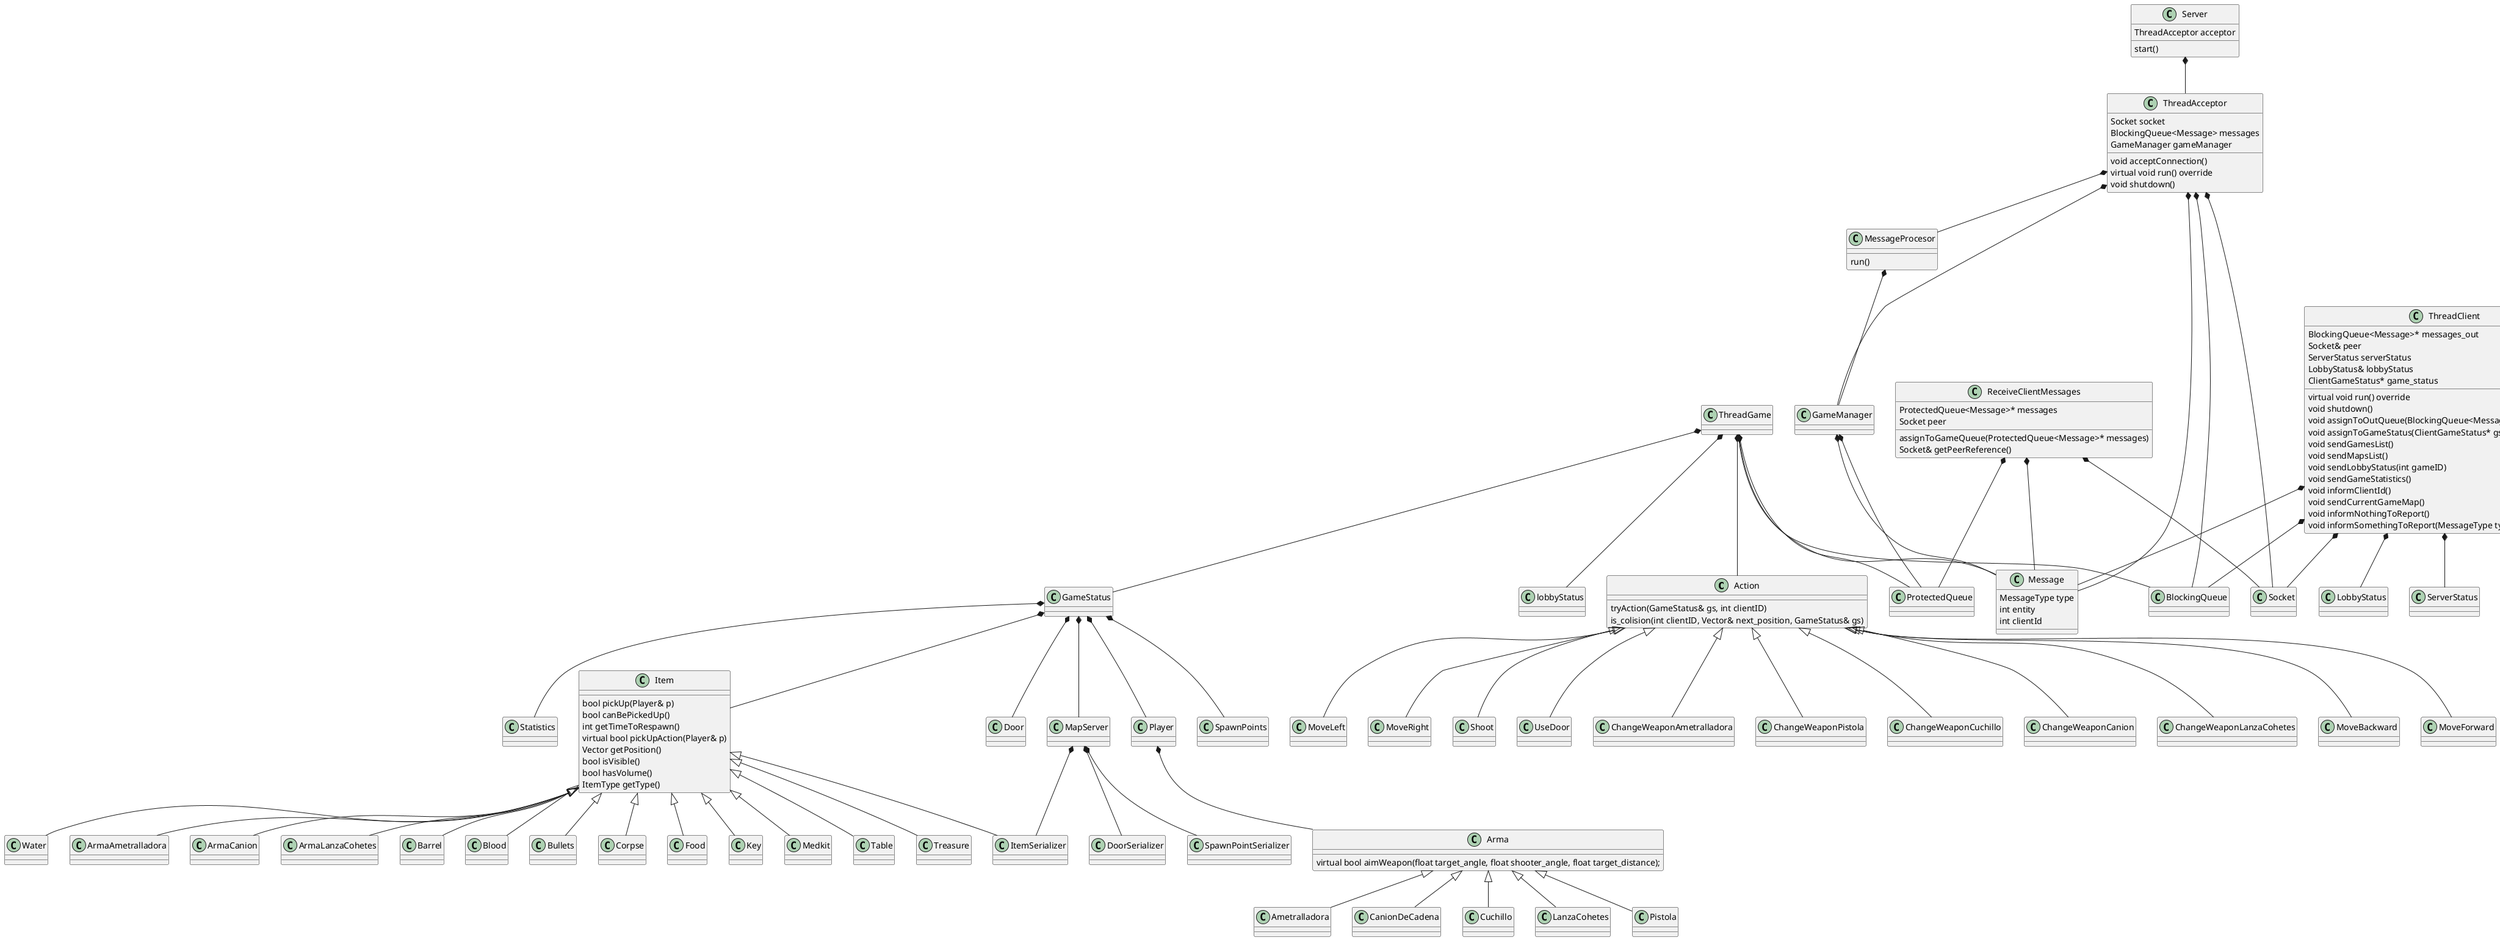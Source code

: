 @startuml uml

class Action
class ChangeWeaponAmetralladora
class ChangeWeaponPistola
class ChangeWeaponCuchillo
class ChangeWeaponCanion
class ChangeWeaponLanzaCohetes
class MoveBackward
class MoveForward
class MoveLeft
class MoveRight
class Shoot 
class UseDoor 

class Message 
class ReceiveClientMessages
class ThreadAcceptor 
class ThreadClient 
class MessageProcesor

class ClientGameStatus
class Door 
class DoorSerializer
class SpawnPointSerializer
class GameManager
class GameStatus
class LobbyStatus
class MapServer
class Player
class ServerStatus
class SpawnPoints
class Statistics
class ThreadGame

class Item 
class ArmaAmetralladora
class ArmaCanion
class ArmaLanzaCohetes
class Barrel
class Blood
class Bullets
class Corpse 
class Food 
class Key 
class Medkit
class Table 
class Treasure
class Water
class ItemSerializer

class Arma 
class Ametralladora 
class CanionDeCadena
class Cuchillo 
class LanzaCohetes 
class Pistola 

class Server

MessageProcesor : run()

Server : ThreadAcceptor acceptor
Server : start()

Item : 	bool pickUp(Player& p)
Item : 	bool canBePickedUp()
Item : 	int getTimeToRespawn()
Item : 	virtual bool pickUpAction(Player& p)
Item : 	Vector getPosition()
Item : 	bool isVisible()
Item : 	bool hasVolume()
Item : 	ItemType getType()

Arma : 	virtual bool aimWeapon(float target_angle, float shooter_angle, float target_distance);

Action : tryAction(GameStatus& gs, int clientID)
Action : is_colision(int clientID, Vector& next_position, GameStatus& gs)

Message : MessageType type
Message : int entity
Message : int clientId

ReceiveClientMessages : ProtectedQueue<Message>* messages
ReceiveClientMessages : Socket peer
ReceiveClientMessages : assignToGameQueue(ProtectedQueue<Message>* messages)
ReceiveClientMessages : Socket& getPeerReference()

ThreadAcceptor : Socket socket
ThreadAcceptor : BlockingQueue<Message> messages
ThreadAcceptor : GameManager gameManager
ThreadAcceptor : void acceptConnection()
ThreadAcceptor : virtual void run() override
ThreadAcceptor : void shutdown()

ThreadClient : BlockingQueue<Message>* messages_out
ThreadClient : Socket& peer
ThreadClient : ServerStatus serverStatus
ThreadClient : LobbyStatus& lobbyStatus
ThreadClient : ClientGameStatus* game_status
ThreadClient : virtual void run() override
ThreadClient : void shutdown()
ThreadClient : void assignToOutQueue(BlockingQueue<Message>* messages_out)
ThreadClient : void assignToGameStatus(ClientGameStatus* gs)
ThreadClient : void sendGamesList()
ThreadClient : void sendMapsList()
ThreadClient : void sendLobbyStatus(int gameID)
ThreadClient : void sendGameStatistics()
ThreadClient : void informClientId()
ThreadClient : void sendCurrentGameMap()
ThreadClient : void informNothingToReport()
ThreadClient : void informSomethingToReport(MessageType type)

Server *-- ThreadAcceptor
ThreadAcceptor *-- Socket
ThreadAcceptor *-- BlockingQueue
ThreadAcceptor *-- GameManager
ThreadAcceptor *-- Message
ThreadAcceptor *-- MessageProcesor
MessageProcesor *-- GameManager
GameManager *-- ProtectedQueue
GameManager *-- Message
ReceiveClientMessages *-- ProtectedQueue
ReceiveClientMessages *-- Socket
ReceiveClientMessages *-- Message
ThreadGame *-- ProtectedQueue
ThreadGame *-- BlockingQueue
ThreadGame *-- Action
ThreadGame *-- lobbyStatus
ThreadGame *-- GameStatus
ThreadGame *-- Message
GameStatus *-- Player
GameStatus *-- MapServer
GameStatus *-- Statistics
GameStatus *-- Item
GameStatus *-- SpawnPoints
GameStatus *-- Door
Player *-- Arma
ThreadClient *-- BlockingQueue
ThreadClient *-- Socket
ThreadClient *-- ServerStatus
ThreadClient *-- LobbyStatus
ThreadClient *-- ClientGameStatus
ThreadClient *-- Message
MapServer *-- ItemSerializer
MapServer *-- DoorSerializer
MapServer *-- SpawnPointSerializer

Arma <|-- Ametralladora 
Arma <|-- CanionDeCadena
Arma <|-- Cuchillo 
Arma <|-- LanzaCohetes 
Arma <|-- Pistola 

Item <|-- ArmaAmetralladora
Item <|-- ArmaCanion
Item <|-- ArmaLanzaCohetes
Item <|-- Barrel
Item <|-- Blood
Item <|-- Bullets
Item <|-- Corpse 
Item <|-- Food 
Item <|-- Key 
Item <|-- Medkit
Item <|-- Table 
Item <|-- Treasure
Item <|-- Water
Item <|-- ItemSerializer

Action <|-- ChangeWeaponAmetralladora
Action <|-- ChangeWeaponPistola
Action <|-- ChangeWeaponCuchillo
Action <|-- ChangeWeaponCanion
Action <|-- ChangeWeaponLanzaCohetes
Action <|-- MoveBackward
Action <|-- MoveForward
Action <|-- MoveLeft
Action <|-- MoveRight
Action <|-- Shoot 
Action <|-- UseDoor 
@enduml